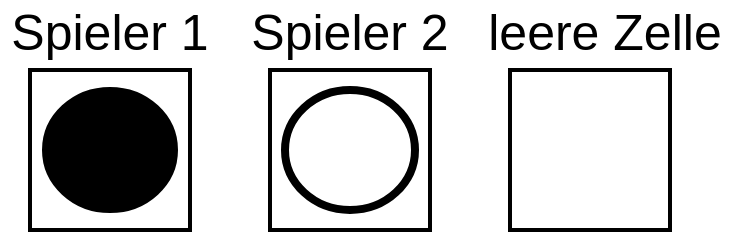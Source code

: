<mxfile version="12.9.3" type="device"><diagram id="MWnf4VUBHbKDG9NcrKbW" name="Page-1"><mxGraphModel dx="1414" dy="735" grid="0" gridSize="10" guides="1" tooltips="1" connect="1" arrows="1" fold="1" page="1" pageScale="1" pageWidth="827" pageHeight="1169" math="0" shadow="0"><root><mxCell id="0"/><mxCell id="1" parent="0"/><mxCell id="8iAe761fzzY-bHrQ5Q9t-71" value="" style="whiteSpace=wrap;html=1;aspect=fixed;fontSize=25;strokeWidth=2;" parent="1" vertex="1"><mxGeometry x="35" y="50" width="80" height="80" as="geometry"/></mxCell><mxCell id="8iAe761fzzY-bHrQ5Q9t-79" value="" style="whiteSpace=wrap;html=1;aspect=fixed;fontSize=25;strokeWidth=2;" parent="1" vertex="1"><mxGeometry x="155" y="50" width="80" height="80" as="geometry"/></mxCell><mxCell id="8iAe761fzzY-bHrQ5Q9t-87" value="" style="whiteSpace=wrap;html=1;aspect=fixed;fontSize=25;strokeWidth=2;" parent="1" vertex="1"><mxGeometry x="275" y="50" width="80" height="80" as="geometry"/></mxCell><mxCell id="YBZ3BlV0KoUAWBplfowI-8" value="" style="ellipse;whiteSpace=wrap;html=1;strokeColor=#000000;fillColor=#FFFFFF;strokeWidth=4;" parent="1" vertex="1"><mxGeometry x="162.5" y="60" width="65" height="60" as="geometry"/></mxCell><mxCell id="YBZ3BlV0KoUAWBplfowI-18" value="" style="ellipse;whiteSpace=wrap;html=1;strokeColor=#000000;fillColor=#000000;strokeWidth=3;" parent="1" vertex="1"><mxGeometry x="42.5" y="60" width="65" height="60" as="geometry"/></mxCell><mxCell id="I1iXxkWWEczufn4xRDBf-1" value="&lt;font style=&quot;font-size: 25px&quot;&gt;Spieler 1&lt;/font&gt;" style="text;html=1;strokeColor=none;fillColor=none;align=center;verticalAlign=middle;whiteSpace=wrap;rounded=0;" vertex="1" parent="1"><mxGeometry x="20" y="20" width="110" height="20" as="geometry"/></mxCell><mxCell id="I1iXxkWWEczufn4xRDBf-2" value="&lt;font style=&quot;font-size: 25px&quot;&gt;Spieler 2&lt;/font&gt;" style="text;html=1;strokeColor=none;fillColor=none;align=center;verticalAlign=middle;whiteSpace=wrap;rounded=0;" vertex="1" parent="1"><mxGeometry x="140" y="20" width="110" height="20" as="geometry"/></mxCell><mxCell id="I1iXxkWWEczufn4xRDBf-3" value="&lt;font style=&quot;font-size: 25px&quot;&gt;leere Zelle&lt;/font&gt;" style="text;html=1;strokeColor=none;fillColor=none;align=center;verticalAlign=middle;whiteSpace=wrap;rounded=0;" vertex="1" parent="1"><mxGeometry x="260" y="20" width="125" height="20" as="geometry"/></mxCell></root></mxGraphModel></diagram></mxfile>